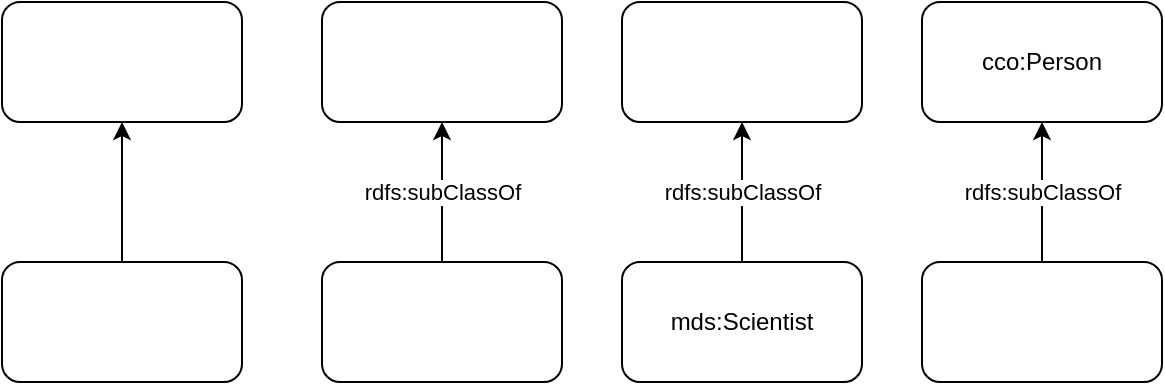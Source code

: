 <mxfile version="24.5.1" type="device">
  <diagram name="Page-1" id="5LcMA3kwRHNBWpp1UkyC">
    <mxGraphModel dx="1180" dy="660" grid="1" gridSize="10" guides="1" tooltips="1" connect="1" arrows="1" fold="1" page="1" pageScale="1" pageWidth="1100" pageHeight="850" math="0" shadow="0">
      <root>
        <mxCell id="0" />
        <mxCell id="1" parent="0" />
        <mxCell id="Au105vARhEtHX6xS6kwJ-1" value="cco:Person" style="rounded=1;whiteSpace=wrap;html=1;" parent="1" vertex="1">
          <mxGeometry x="670" y="180" width="120" height="60" as="geometry" />
        </mxCell>
        <mxCell id="Au105vARhEtHX6xS6kwJ-2" value="rdfs:subClassOf" style="edgeStyle=orthogonalEdgeStyle;rounded=0;orthogonalLoop=1;jettySize=auto;html=1;exitX=0.5;exitY=0;exitDx=0;exitDy=0;" parent="1" source="Au105vARhEtHX6xS6kwJ-3" target="Au105vARhEtHX6xS6kwJ-1" edge="1">
          <mxGeometry relative="1" as="geometry">
            <mxPoint x="730" y="280" as="sourcePoint" />
            <mxPoint as="offset" />
          </mxGeometry>
        </mxCell>
        <mxCell id="Au105vARhEtHX6xS6kwJ-3" value="" style="rounded=1;whiteSpace=wrap;html=1;" parent="1" vertex="1">
          <mxGeometry x="670" y="310" width="120" height="60" as="geometry" />
        </mxCell>
        <mxCell id="Au105vARhEtHX6xS6kwJ-4" value="" style="rounded=1;whiteSpace=wrap;html=1;" parent="1" vertex="1">
          <mxGeometry x="520" y="180" width="120" height="60" as="geometry" />
        </mxCell>
        <mxCell id="Au105vARhEtHX6xS6kwJ-5" value="rdfs:subClassOf" style="edgeStyle=orthogonalEdgeStyle;rounded=0;orthogonalLoop=1;jettySize=auto;html=1;exitX=0.5;exitY=0;exitDx=0;exitDy=0;" parent="1" source="Au105vARhEtHX6xS6kwJ-6" target="Au105vARhEtHX6xS6kwJ-4" edge="1">
          <mxGeometry relative="1" as="geometry">
            <mxPoint x="580" y="280" as="sourcePoint" />
            <mxPoint as="offset" />
          </mxGeometry>
        </mxCell>
        <mxCell id="Au105vARhEtHX6xS6kwJ-6" value="mds:Scientist" style="rounded=1;whiteSpace=wrap;html=1;" parent="1" vertex="1">
          <mxGeometry x="520" y="310" width="120" height="60" as="geometry" />
        </mxCell>
        <mxCell id="Au105vARhEtHX6xS6kwJ-7" value="" style="rounded=1;whiteSpace=wrap;html=1;" parent="1" vertex="1">
          <mxGeometry x="370" y="180" width="120" height="60" as="geometry" />
        </mxCell>
        <mxCell id="Au105vARhEtHX6xS6kwJ-8" value="rdfs:subClassOf" style="edgeStyle=orthogonalEdgeStyle;rounded=0;orthogonalLoop=1;jettySize=auto;html=1;exitX=0.5;exitY=0;exitDx=0;exitDy=0;" parent="1" source="Au105vARhEtHX6xS6kwJ-9" target="Au105vARhEtHX6xS6kwJ-7" edge="1">
          <mxGeometry relative="1" as="geometry">
            <mxPoint x="430" y="280" as="sourcePoint" />
            <mxPoint as="offset" />
          </mxGeometry>
        </mxCell>
        <mxCell id="Au105vARhEtHX6xS6kwJ-9" value="" style="rounded=1;whiteSpace=wrap;html=1;" parent="1" vertex="1">
          <mxGeometry x="370" y="310" width="120" height="60" as="geometry" />
        </mxCell>
        <mxCell id="Au105vARhEtHX6xS6kwJ-10" value="" style="rounded=1;whiteSpace=wrap;html=1;" parent="1" vertex="1">
          <mxGeometry x="210" y="180" width="120" height="60" as="geometry" />
        </mxCell>
        <mxCell id="Au105vARhEtHX6xS6kwJ-11" value="" style="edgeStyle=orthogonalEdgeStyle;rounded=0;orthogonalLoop=1;jettySize=auto;html=1;exitX=0.5;exitY=0;exitDx=0;exitDy=0;" parent="1" source="Au105vARhEtHX6xS6kwJ-12" target="Au105vARhEtHX6xS6kwJ-10" edge="1">
          <mxGeometry relative="1" as="geometry">
            <mxPoint x="270" y="280" as="sourcePoint" />
            <mxPoint as="offset" />
          </mxGeometry>
        </mxCell>
        <mxCell id="Au105vARhEtHX6xS6kwJ-12" value="" style="rounded=1;whiteSpace=wrap;html=1;" parent="1" vertex="1">
          <mxGeometry x="210" y="310" width="120" height="60" as="geometry" />
        </mxCell>
      </root>
    </mxGraphModel>
  </diagram>
</mxfile>
